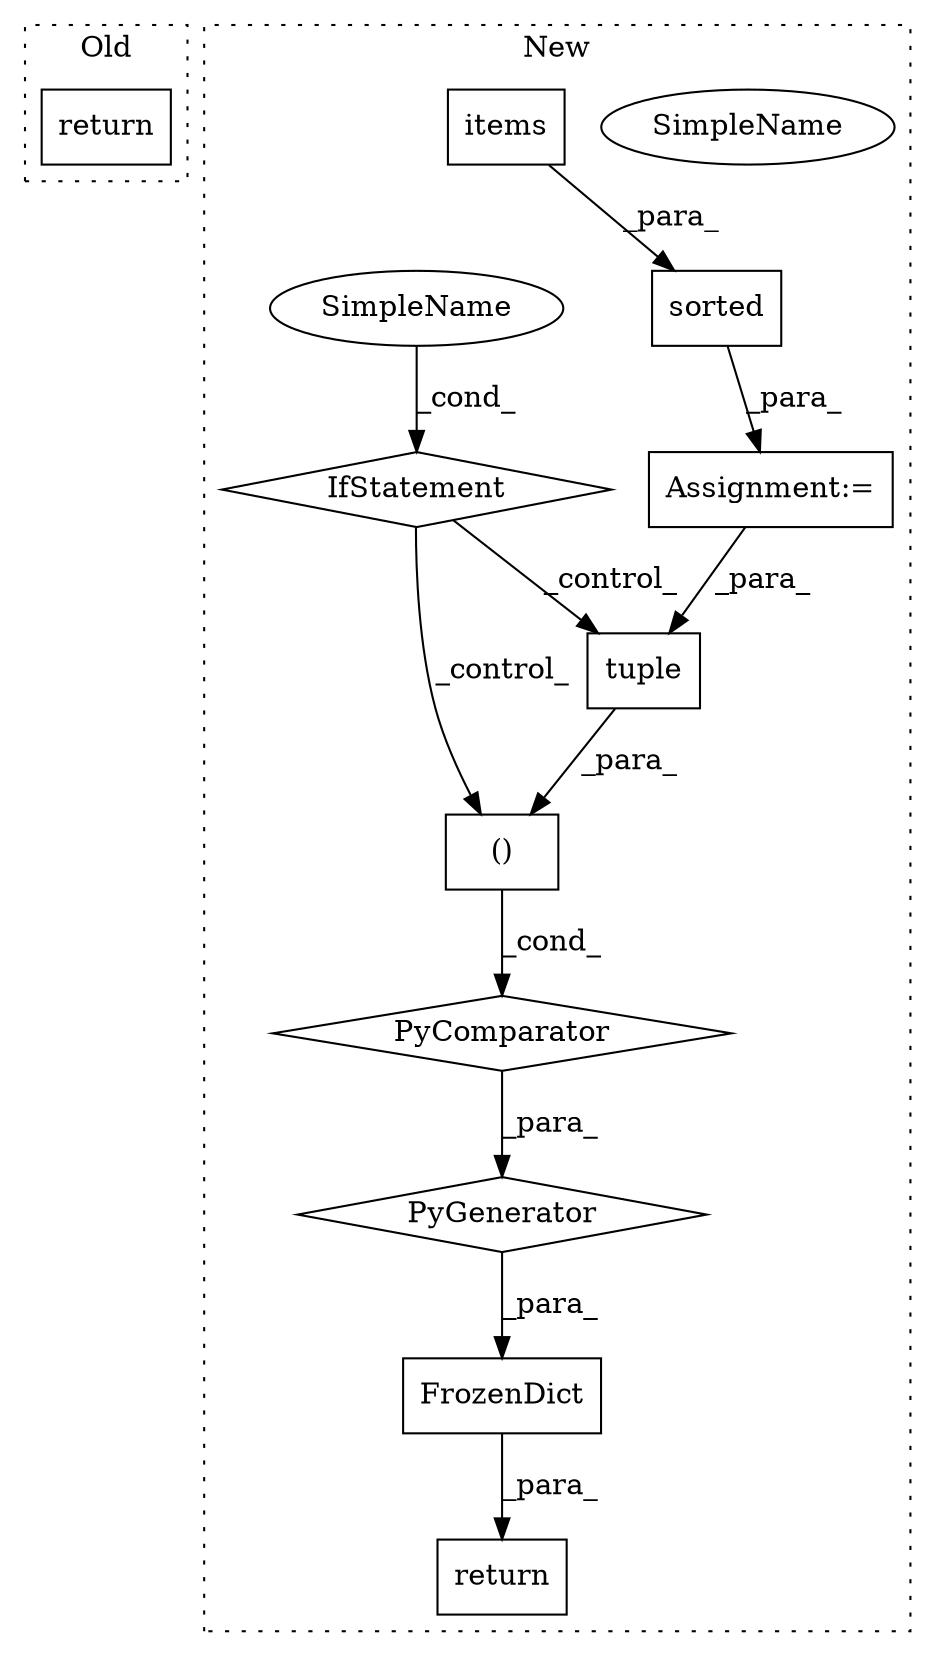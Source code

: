 digraph G {
subgraph cluster0 {
1 [label="return" a="41" s="7690" l="7" shape="box"];
label = "Old";
style="dotted";
}
subgraph cluster1 {
2 [label="FrozenDict" a="32" s="9673,9876" l="25,-8" shape="box"];
3 [label="return" a="41" s="9587" l="7" shape="box"];
4 [label="Assignment:=" a="7" s="9805" l="60" shape="box"];
5 [label="()" a="106" s="9698" l="30" shape="box"];
6 [label="PyGenerator" a="107" s="9698" l="178" shape="diamond"];
7 [label="PyComparator" a="113" s="9805" l="60" shape="diamond"];
8 [label="SimpleName" a="42" s="9860" l="5" shape="ellipse"];
9 [label="IfStatement" a="25" s="9805" l="60" shape="diamond"];
10 [label="items" a="32" s="9848" l="7" shape="box"];
11 [label="tuple" a="32" s="9712,9727" l="6,1" shape="box"];
12 [label="sorted" a="32" s="9812,9855" l="7,1" shape="box"];
13 [label="SimpleName" a="42" s="9860" l="5" shape="ellipse"];
label = "New";
style="dotted";
}
2 -> 3 [label="_para_"];
4 -> 11 [label="_para_"];
5 -> 7 [label="_cond_"];
6 -> 2 [label="_para_"];
7 -> 6 [label="_para_"];
9 -> 11 [label="_control_"];
9 -> 5 [label="_control_"];
10 -> 12 [label="_para_"];
11 -> 5 [label="_para_"];
12 -> 4 [label="_para_"];
13 -> 9 [label="_cond_"];
}